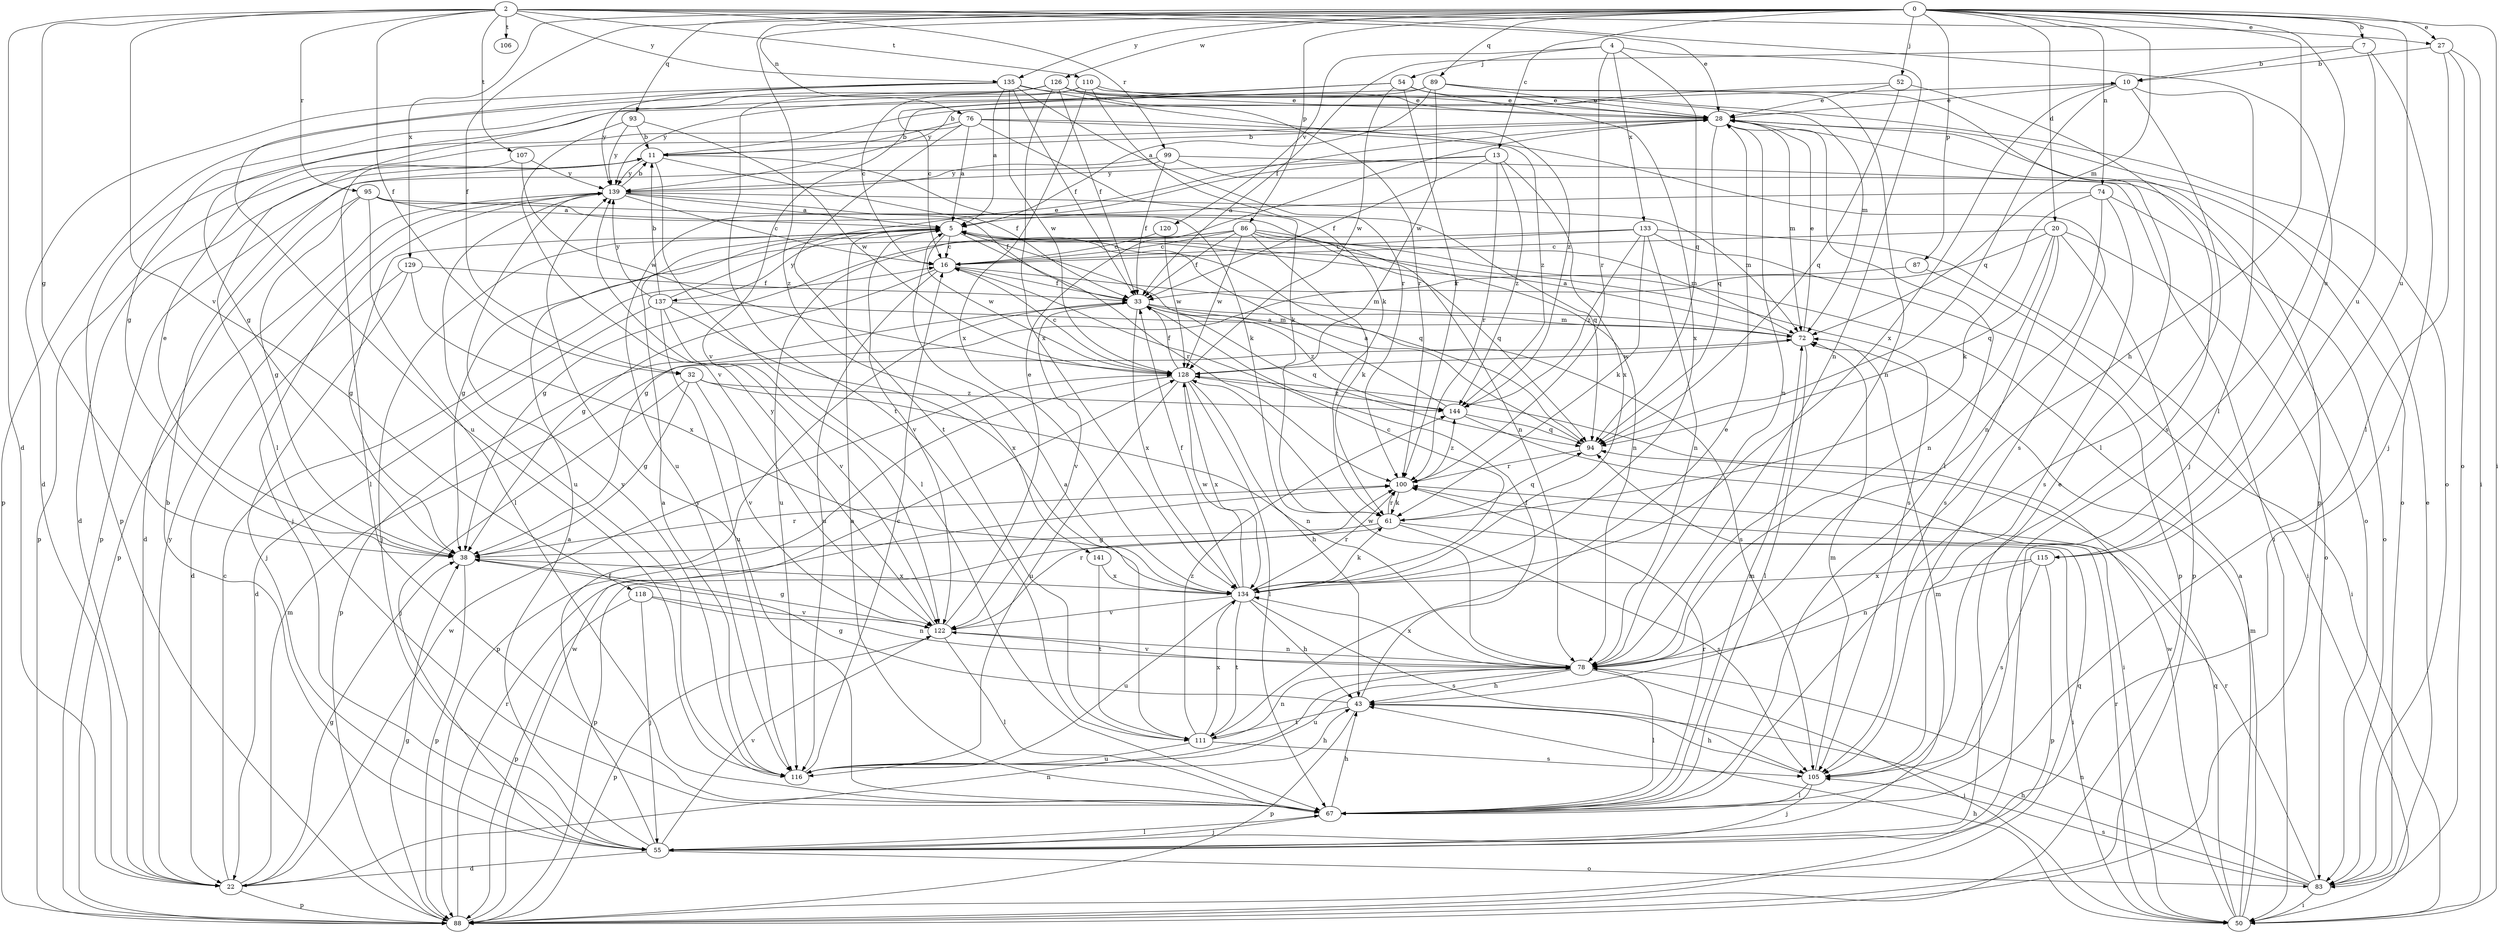 strict digraph  {
0;
2;
4;
5;
7;
10;
11;
13;
16;
20;
22;
27;
28;
32;
33;
38;
43;
50;
52;
54;
55;
61;
67;
72;
74;
76;
78;
83;
86;
87;
88;
89;
93;
94;
95;
99;
100;
105;
106;
107;
110;
111;
115;
116;
118;
120;
122;
126;
128;
129;
133;
134;
135;
137;
139;
141;
144;
0 -> 7  [label=b];
0 -> 13  [label=c];
0 -> 20  [label=d];
0 -> 27  [label=e];
0 -> 32  [label=f];
0 -> 43  [label=h];
0 -> 50  [label=i];
0 -> 52  [label=j];
0 -> 67  [label=l];
0 -> 72  [label=m];
0 -> 74  [label=n];
0 -> 76  [label=n];
0 -> 86  [label=p];
0 -> 87  [label=p];
0 -> 89  [label=q];
0 -> 93  [label=q];
0 -> 115  [label=u];
0 -> 126  [label=w];
0 -> 129  [label=x];
0 -> 135  [label=y];
0 -> 141  [label=z];
2 -> 22  [label=d];
2 -> 27  [label=e];
2 -> 28  [label=e];
2 -> 32  [label=f];
2 -> 38  [label=g];
2 -> 95  [label=r];
2 -> 99  [label=r];
2 -> 106  [label=t];
2 -> 107  [label=t];
2 -> 110  [label=t];
2 -> 115  [label=u];
2 -> 118  [label=v];
2 -> 135  [label=y];
4 -> 54  [label=j];
4 -> 78  [label=n];
4 -> 94  [label=q];
4 -> 100  [label=r];
4 -> 120  [label=v];
4 -> 133  [label=x];
5 -> 16  [label=c];
5 -> 38  [label=g];
5 -> 55  [label=j];
5 -> 94  [label=q];
5 -> 100  [label=r];
5 -> 105  [label=s];
5 -> 122  [label=v];
5 -> 128  [label=w];
5 -> 137  [label=y];
7 -> 10  [label=b];
7 -> 33  [label=f];
7 -> 55  [label=j];
7 -> 115  [label=u];
10 -> 28  [label=e];
10 -> 55  [label=j];
10 -> 67  [label=l];
10 -> 94  [label=q];
10 -> 134  [label=x];
11 -> 10  [label=b];
11 -> 22  [label=d];
11 -> 33  [label=f];
11 -> 61  [label=k];
11 -> 67  [label=l];
11 -> 88  [label=p];
11 -> 139  [label=y];
13 -> 33  [label=f];
13 -> 100  [label=r];
13 -> 116  [label=u];
13 -> 134  [label=x];
13 -> 139  [label=y];
13 -> 144  [label=z];
16 -> 33  [label=f];
16 -> 38  [label=g];
16 -> 72  [label=m];
16 -> 116  [label=u];
20 -> 16  [label=c];
20 -> 38  [label=g];
20 -> 78  [label=n];
20 -> 83  [label=o];
20 -> 88  [label=p];
20 -> 94  [label=q];
20 -> 105  [label=s];
22 -> 16  [label=c];
22 -> 38  [label=g];
22 -> 72  [label=m];
22 -> 78  [label=n];
22 -> 88  [label=p];
22 -> 128  [label=w];
22 -> 139  [label=y];
27 -> 10  [label=b];
27 -> 50  [label=i];
27 -> 67  [label=l];
27 -> 83  [label=o];
28 -> 11  [label=b];
28 -> 67  [label=l];
28 -> 72  [label=m];
28 -> 78  [label=n];
28 -> 83  [label=o];
28 -> 94  [label=q];
32 -> 38  [label=g];
32 -> 55  [label=j];
32 -> 78  [label=n];
32 -> 122  [label=v];
32 -> 144  [label=z];
33 -> 72  [label=m];
33 -> 88  [label=p];
33 -> 94  [label=q];
33 -> 105  [label=s];
33 -> 122  [label=v];
33 -> 134  [label=x];
33 -> 144  [label=z];
38 -> 28  [label=e];
38 -> 88  [label=p];
38 -> 100  [label=r];
38 -> 134  [label=x];
43 -> 33  [label=f];
43 -> 38  [label=g];
43 -> 88  [label=p];
43 -> 111  [label=t];
50 -> 5  [label=a];
50 -> 43  [label=h];
50 -> 72  [label=m];
50 -> 94  [label=q];
50 -> 100  [label=r];
50 -> 128  [label=w];
52 -> 28  [label=e];
52 -> 94  [label=q];
52 -> 105  [label=s];
52 -> 139  [label=y];
54 -> 16  [label=c];
54 -> 28  [label=e];
54 -> 100  [label=r];
54 -> 128  [label=w];
54 -> 134  [label=x];
54 -> 139  [label=y];
55 -> 5  [label=a];
55 -> 11  [label=b];
55 -> 22  [label=d];
55 -> 28  [label=e];
55 -> 33  [label=f];
55 -> 67  [label=l];
55 -> 72  [label=m];
55 -> 83  [label=o];
55 -> 122  [label=v];
61 -> 38  [label=g];
61 -> 50  [label=i];
61 -> 88  [label=p];
61 -> 94  [label=q];
61 -> 100  [label=r];
61 -> 105  [label=s];
67 -> 5  [label=a];
67 -> 43  [label=h];
67 -> 55  [label=j];
67 -> 72  [label=m];
67 -> 100  [label=r];
67 -> 139  [label=y];
72 -> 5  [label=a];
72 -> 28  [label=e];
72 -> 67  [label=l];
72 -> 128  [label=w];
74 -> 5  [label=a];
74 -> 61  [label=k];
74 -> 78  [label=n];
74 -> 83  [label=o];
74 -> 105  [label=s];
76 -> 5  [label=a];
76 -> 11  [label=b];
76 -> 61  [label=k];
76 -> 88  [label=p];
76 -> 105  [label=s];
76 -> 111  [label=t];
76 -> 144  [label=z];
78 -> 43  [label=h];
78 -> 50  [label=i];
78 -> 67  [label=l];
78 -> 116  [label=u];
78 -> 122  [label=v];
78 -> 128  [label=w];
78 -> 134  [label=x];
83 -> 28  [label=e];
83 -> 43  [label=h];
83 -> 50  [label=i];
83 -> 78  [label=n];
83 -> 100  [label=r];
83 -> 105  [label=s];
86 -> 16  [label=c];
86 -> 33  [label=f];
86 -> 38  [label=g];
86 -> 61  [label=k];
86 -> 72  [label=m];
86 -> 78  [label=n];
86 -> 94  [label=q];
86 -> 116  [label=u];
86 -> 128  [label=w];
87 -> 33  [label=f];
87 -> 50  [label=i];
88 -> 38  [label=g];
88 -> 94  [label=q];
88 -> 100  [label=r];
88 -> 128  [label=w];
89 -> 5  [label=a];
89 -> 28  [label=e];
89 -> 38  [label=g];
89 -> 78  [label=n];
89 -> 88  [label=p];
89 -> 122  [label=v];
89 -> 128  [label=w];
93 -> 11  [label=b];
93 -> 122  [label=v];
93 -> 128  [label=w];
93 -> 139  [label=y];
94 -> 5  [label=a];
94 -> 100  [label=r];
95 -> 5  [label=a];
95 -> 22  [label=d];
95 -> 38  [label=g];
95 -> 67  [label=l];
95 -> 78  [label=n];
95 -> 94  [label=q];
99 -> 33  [label=f];
99 -> 50  [label=i];
99 -> 83  [label=o];
99 -> 88  [label=p];
99 -> 139  [label=y];
100 -> 61  [label=k];
100 -> 144  [label=z];
105 -> 43  [label=h];
105 -> 55  [label=j];
105 -> 67  [label=l];
105 -> 72  [label=m];
107 -> 67  [label=l];
107 -> 128  [label=w];
107 -> 139  [label=y];
110 -> 16  [label=c];
110 -> 28  [label=e];
110 -> 61  [label=k];
110 -> 67  [label=l];
110 -> 83  [label=o];
110 -> 134  [label=x];
111 -> 5  [label=a];
111 -> 28  [label=e];
111 -> 78  [label=n];
111 -> 105  [label=s];
111 -> 116  [label=u];
111 -> 134  [label=x];
111 -> 144  [label=z];
115 -> 78  [label=n];
115 -> 88  [label=p];
115 -> 105  [label=s];
115 -> 134  [label=x];
116 -> 5  [label=a];
116 -> 16  [label=c];
116 -> 43  [label=h];
116 -> 139  [label=y];
118 -> 55  [label=j];
118 -> 78  [label=n];
118 -> 88  [label=p];
118 -> 122  [label=v];
120 -> 16  [label=c];
120 -> 128  [label=w];
122 -> 28  [label=e];
122 -> 38  [label=g];
122 -> 67  [label=l];
122 -> 78  [label=n];
122 -> 88  [label=p];
122 -> 100  [label=r];
122 -> 139  [label=y];
126 -> 28  [label=e];
126 -> 33  [label=f];
126 -> 38  [label=g];
126 -> 72  [label=m];
126 -> 88  [label=p];
126 -> 100  [label=r];
126 -> 111  [label=t];
126 -> 134  [label=x];
128 -> 16  [label=c];
128 -> 33  [label=f];
128 -> 43  [label=h];
128 -> 67  [label=l];
128 -> 88  [label=p];
128 -> 116  [label=u];
128 -> 134  [label=x];
128 -> 144  [label=z];
129 -> 22  [label=d];
129 -> 33  [label=f];
129 -> 55  [label=j];
129 -> 134  [label=x];
133 -> 16  [label=c];
133 -> 38  [label=g];
133 -> 50  [label=i];
133 -> 61  [label=k];
133 -> 78  [label=n];
133 -> 88  [label=p];
133 -> 144  [label=z];
134 -> 16  [label=c];
134 -> 33  [label=f];
134 -> 43  [label=h];
134 -> 61  [label=k];
134 -> 100  [label=r];
134 -> 105  [label=s];
134 -> 111  [label=t];
134 -> 116  [label=u];
134 -> 122  [label=v];
134 -> 128  [label=w];
135 -> 5  [label=a];
135 -> 22  [label=d];
135 -> 28  [label=e];
135 -> 33  [label=f];
135 -> 100  [label=r];
135 -> 116  [label=u];
135 -> 128  [label=w];
135 -> 139  [label=y];
135 -> 144  [label=z];
137 -> 11  [label=b];
137 -> 22  [label=d];
137 -> 28  [label=e];
137 -> 72  [label=m];
137 -> 116  [label=u];
137 -> 122  [label=v];
137 -> 134  [label=x];
137 -> 139  [label=y];
139 -> 5  [label=a];
139 -> 11  [label=b];
139 -> 16  [label=c];
139 -> 33  [label=f];
139 -> 55  [label=j];
139 -> 72  [label=m];
139 -> 88  [label=p];
139 -> 116  [label=u];
141 -> 111  [label=t];
141 -> 134  [label=x];
144 -> 5  [label=a];
144 -> 50  [label=i];
144 -> 94  [label=q];
}
